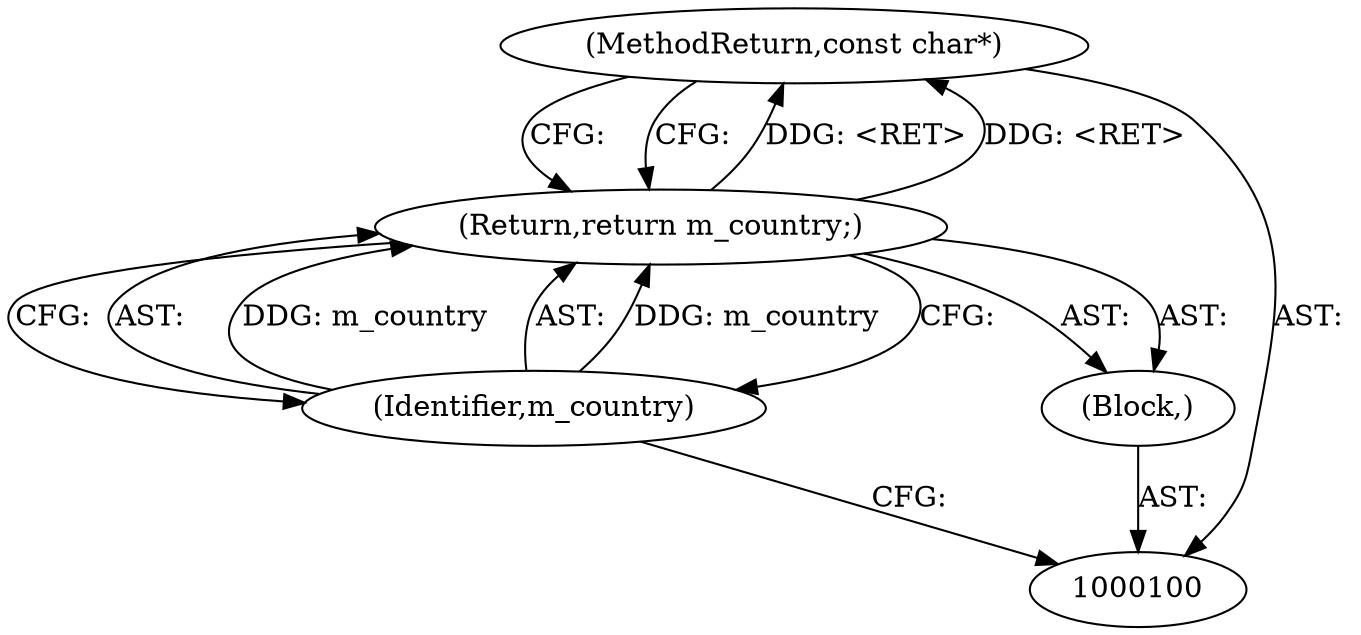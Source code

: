 digraph "1_Android_04839626ed859623901ebd3a5fd483982186b59d_62" {
"1000104" [label="(MethodReturn,const char*)"];
"1000101" [label="(Block,)"];
"1000103" [label="(Identifier,m_country)"];
"1000102" [label="(Return,return m_country;)"];
"1000104" -> "1000100"  [label="AST: "];
"1000104" -> "1000102"  [label="CFG: "];
"1000102" -> "1000104"  [label="DDG: <RET>"];
"1000101" -> "1000100"  [label="AST: "];
"1000102" -> "1000101"  [label="AST: "];
"1000103" -> "1000102"  [label="AST: "];
"1000103" -> "1000100"  [label="CFG: "];
"1000102" -> "1000103"  [label="CFG: "];
"1000103" -> "1000102"  [label="DDG: m_country"];
"1000102" -> "1000101"  [label="AST: "];
"1000102" -> "1000103"  [label="CFG: "];
"1000103" -> "1000102"  [label="AST: "];
"1000104" -> "1000102"  [label="CFG: "];
"1000102" -> "1000104"  [label="DDG: <RET>"];
"1000103" -> "1000102"  [label="DDG: m_country"];
}

